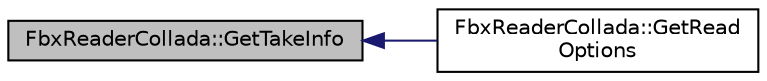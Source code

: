 digraph "FbxReaderCollada::GetTakeInfo"
{
  edge [fontname="Helvetica",fontsize="10",labelfontname="Helvetica",labelfontsize="10"];
  node [fontname="Helvetica",fontsize="10",shape=record];
  rankdir="LR";
  Node18 [label="FbxReaderCollada::GetTakeInfo",height=0.2,width=0.4,color="black", fillcolor="grey75", style="filled", fontcolor="black"];
  Node18 -> Node19 [dir="back",color="midnightblue",fontsize="10",style="solid",fontname="Helvetica"];
  Node19 [label="FbxReaderCollada::GetRead\lOptions",height=0.2,width=0.4,color="black", fillcolor="white", style="filled",URL="$class_fbx_reader_collada.html#a23cea871d527b8695ebdeade47b1938e"];
}
